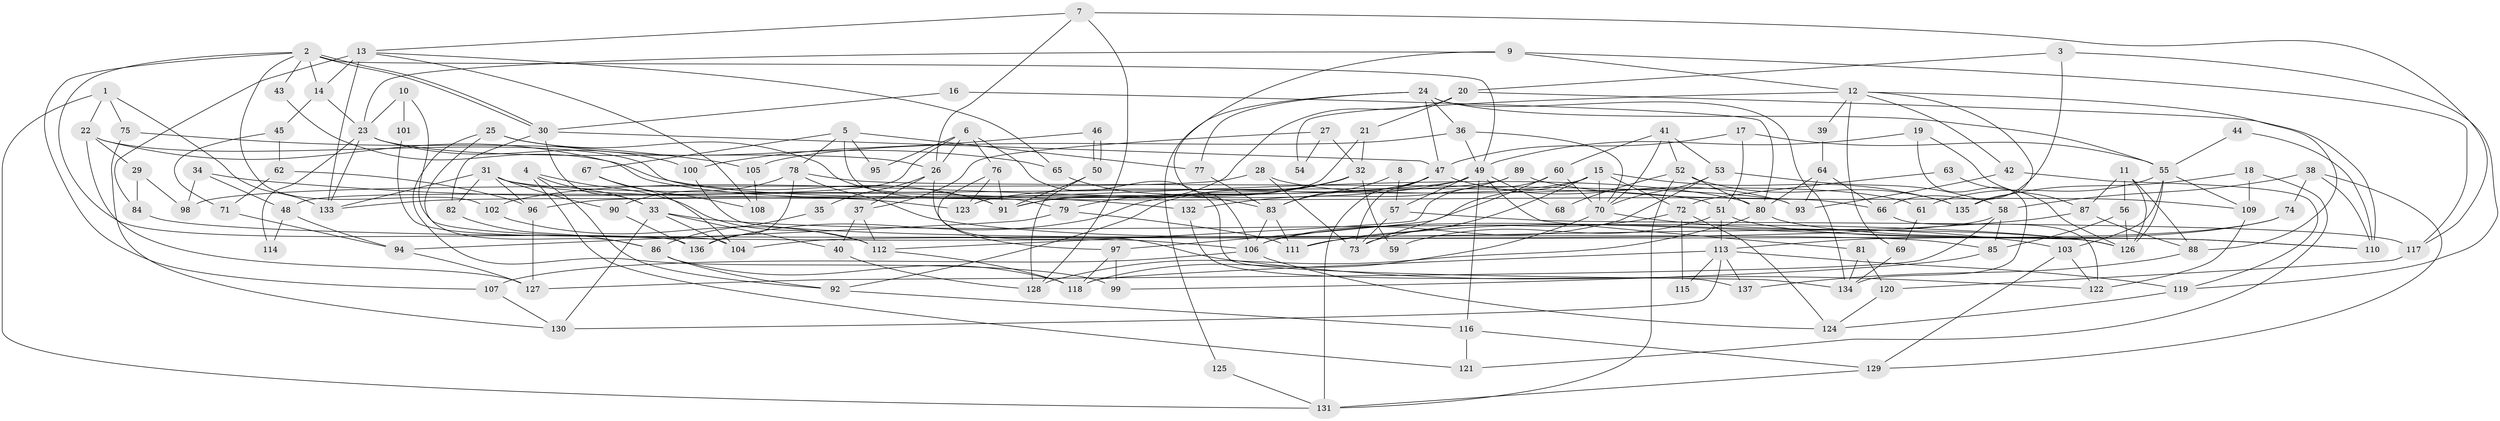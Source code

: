 // coarse degree distribution, {7: 0.044444444444444446, 9: 0.044444444444444446, 5: 0.2, 6: 0.13333333333333333, 4: 0.17777777777777778, 8: 0.05555555555555555, 3: 0.23333333333333334, 11: 0.011111111111111112, 10: 0.022222222222222223, 2: 0.06666666666666667, 12: 0.011111111111111112}
// Generated by graph-tools (version 1.1) at 2025/41/03/06/25 10:41:54]
// undirected, 137 vertices, 274 edges
graph export_dot {
graph [start="1"]
  node [color=gray90,style=filled];
  1;
  2;
  3;
  4;
  5;
  6;
  7;
  8;
  9;
  10;
  11;
  12;
  13;
  14;
  15;
  16;
  17;
  18;
  19;
  20;
  21;
  22;
  23;
  24;
  25;
  26;
  27;
  28;
  29;
  30;
  31;
  32;
  33;
  34;
  35;
  36;
  37;
  38;
  39;
  40;
  41;
  42;
  43;
  44;
  45;
  46;
  47;
  48;
  49;
  50;
  51;
  52;
  53;
  54;
  55;
  56;
  57;
  58;
  59;
  60;
  61;
  62;
  63;
  64;
  65;
  66;
  67;
  68;
  69;
  70;
  71;
  72;
  73;
  74;
  75;
  76;
  77;
  78;
  79;
  80;
  81;
  82;
  83;
  84;
  85;
  86;
  87;
  88;
  89;
  90;
  91;
  92;
  93;
  94;
  95;
  96;
  97;
  98;
  99;
  100;
  101;
  102;
  103;
  104;
  105;
  106;
  107;
  108;
  109;
  110;
  111;
  112;
  113;
  114;
  115;
  116;
  117;
  118;
  119;
  120;
  121;
  122;
  123;
  124;
  125;
  126;
  127;
  128;
  129;
  130;
  131;
  132;
  133;
  134;
  135;
  136;
  137;
  1 -- 133;
  1 -- 75;
  1 -- 22;
  1 -- 131;
  2 -- 102;
  2 -- 30;
  2 -- 30;
  2 -- 14;
  2 -- 43;
  2 -- 49;
  2 -- 107;
  2 -- 136;
  3 -- 66;
  3 -- 20;
  3 -- 119;
  4 -- 112;
  4 -- 33;
  4 -- 92;
  4 -- 121;
  5 -- 78;
  5 -- 77;
  5 -- 67;
  5 -- 79;
  5 -- 95;
  6 -- 26;
  6 -- 134;
  6 -- 48;
  6 -- 76;
  6 -- 95;
  7 -- 13;
  7 -- 26;
  7 -- 117;
  7 -- 128;
  8 -- 83;
  8 -- 57;
  9 -- 106;
  9 -- 23;
  9 -- 12;
  9 -- 117;
  10 -- 23;
  10 -- 106;
  10 -- 101;
  11 -- 126;
  11 -- 88;
  11 -- 56;
  11 -- 87;
  12 -- 135;
  12 -- 39;
  12 -- 42;
  12 -- 54;
  12 -- 69;
  12 -- 88;
  13 -- 84;
  13 -- 65;
  13 -- 14;
  13 -- 108;
  13 -- 133;
  14 -- 23;
  14 -- 45;
  15 -- 111;
  15 -- 135;
  15 -- 70;
  15 -- 72;
  15 -- 97;
  15 -- 123;
  16 -- 30;
  16 -- 80;
  17 -- 51;
  17 -- 47;
  17 -- 55;
  18 -- 121;
  18 -- 109;
  18 -- 135;
  19 -- 87;
  19 -- 49;
  19 -- 134;
  20 -- 21;
  20 -- 91;
  20 -- 110;
  21 -- 91;
  21 -- 32;
  22 -- 80;
  22 -- 29;
  22 -- 66;
  22 -- 127;
  23 -- 26;
  23 -- 100;
  23 -- 114;
  23 -- 133;
  24 -- 36;
  24 -- 55;
  24 -- 47;
  24 -- 77;
  24 -- 125;
  24 -- 134;
  25 -- 86;
  25 -- 91;
  25 -- 65;
  25 -- 99;
  26 -- 37;
  26 -- 122;
  26 -- 35;
  27 -- 32;
  27 -- 37;
  27 -- 54;
  28 -- 73;
  28 -- 61;
  28 -- 98;
  29 -- 98;
  29 -- 84;
  30 -- 47;
  30 -- 33;
  30 -- 82;
  31 -- 123;
  31 -- 133;
  31 -- 51;
  31 -- 82;
  31 -- 90;
  31 -- 96;
  32 -- 136;
  32 -- 92;
  32 -- 59;
  32 -- 79;
  33 -- 130;
  33 -- 40;
  33 -- 104;
  33 -- 126;
  34 -- 132;
  34 -- 48;
  34 -- 98;
  35 -- 86;
  36 -- 70;
  36 -- 49;
  36 -- 105;
  37 -- 112;
  37 -- 40;
  38 -- 110;
  38 -- 58;
  38 -- 74;
  38 -- 129;
  39 -- 64;
  40 -- 128;
  41 -- 53;
  41 -- 70;
  41 -- 52;
  41 -- 60;
  42 -- 93;
  42 -- 119;
  43 -- 91;
  44 -- 55;
  44 -- 110;
  45 -- 62;
  45 -- 71;
  46 -- 50;
  46 -- 50;
  46 -- 100;
  47 -- 73;
  47 -- 83;
  47 -- 93;
  47 -- 131;
  48 -- 94;
  48 -- 114;
  49 -- 133;
  49 -- 57;
  49 -- 68;
  49 -- 81;
  49 -- 102;
  49 -- 116;
  50 -- 128;
  50 -- 91;
  51 -- 113;
  51 -- 59;
  51 -- 110;
  52 -- 131;
  52 -- 68;
  52 -- 80;
  52 -- 135;
  53 -- 106;
  53 -- 70;
  53 -- 58;
  55 -- 103;
  55 -- 61;
  55 -- 109;
  55 -- 126;
  56 -- 126;
  56 -- 85;
  57 -- 117;
  57 -- 73;
  58 -- 85;
  58 -- 104;
  58 -- 127;
  60 -- 73;
  60 -- 70;
  60 -- 112;
  61 -- 69;
  62 -- 96;
  62 -- 71;
  63 -- 126;
  63 -- 72;
  64 -- 80;
  64 -- 93;
  64 -- 66;
  65 -- 83;
  66 -- 122;
  67 -- 104;
  67 -- 108;
  69 -- 134;
  70 -- 103;
  70 -- 118;
  71 -- 94;
  72 -- 124;
  72 -- 73;
  72 -- 115;
  74 -- 113;
  74 -- 106;
  75 -- 105;
  75 -- 130;
  76 -- 97;
  76 -- 91;
  76 -- 123;
  77 -- 83;
  78 -- 126;
  78 -- 136;
  78 -- 90;
  78 -- 93;
  79 -- 94;
  79 -- 111;
  80 -- 110;
  80 -- 128;
  81 -- 134;
  81 -- 120;
  82 -- 86;
  83 -- 106;
  83 -- 111;
  84 -- 85;
  85 -- 99;
  86 -- 92;
  86 -- 118;
  87 -- 111;
  87 -- 88;
  88 -- 137;
  89 -- 96;
  89 -- 109;
  89 -- 132;
  90 -- 136;
  92 -- 116;
  94 -- 127;
  96 -- 127;
  97 -- 118;
  97 -- 99;
  100 -- 126;
  101 -- 104;
  102 -- 112;
  103 -- 129;
  103 -- 122;
  105 -- 108;
  106 -- 124;
  106 -- 107;
  107 -- 130;
  109 -- 122;
  112 -- 118;
  113 -- 119;
  113 -- 118;
  113 -- 115;
  113 -- 130;
  113 -- 137;
  116 -- 129;
  116 -- 121;
  117 -- 120;
  119 -- 124;
  120 -- 124;
  125 -- 131;
  129 -- 131;
  132 -- 137;
}
